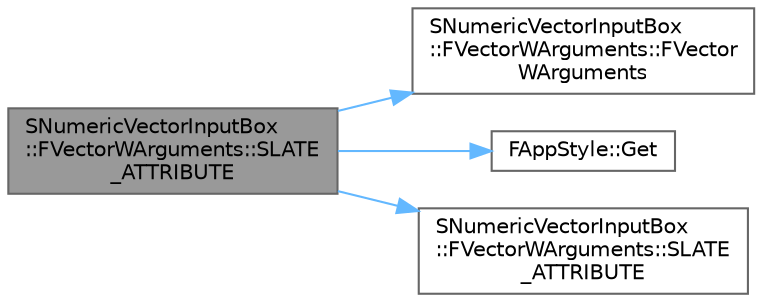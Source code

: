 digraph "SNumericVectorInputBox::FVectorWArguments::SLATE_ATTRIBUTE"
{
 // INTERACTIVE_SVG=YES
 // LATEX_PDF_SIZE
  bgcolor="transparent";
  edge [fontname=Helvetica,fontsize=10,labelfontname=Helvetica,labelfontsize=10];
  node [fontname=Helvetica,fontsize=10,shape=box,height=0.2,width=0.4];
  rankdir="LR";
  Node1 [id="Node000001",label="SNumericVectorInputBox\l::FVectorWArguments::SLATE\l_ATTRIBUTE",height=0.2,width=0.4,color="gray40", fillcolor="grey60", style="filled", fontcolor="black",tooltip="The DisplayName of the W component of the vector."];
  Node1 -> Node2 [id="edge1_Node000001_Node000002",color="steelblue1",style="solid",tooltip=" "];
  Node2 [id="Node000002",label="SNumericVectorInputBox\l::FVectorWArguments::FVector\lWArguments",height=0.2,width=0.4,color="grey40", fillcolor="white", style="filled",URL="$db/dd3/structSNumericVectorInputBox_1_1FVectorWArguments.html#a5fc1d48c818cc7ffb67a528a6dfacda6",tooltip=" "];
  Node1 -> Node3 [id="edge2_Node000001_Node000003",color="steelblue1",style="solid",tooltip=" "];
  Node3 [id="Node000003",label="FAppStyle::Get",height=0.2,width=0.4,color="grey40", fillcolor="white", style="filled",URL="$d3/d1e/classFAppStyle.html#abf8a86ffff62afc3c225cf5553bf58ee",tooltip=" "];
  Node1 -> Node4 [id="edge3_Node000001_Node000004",color="steelblue1",style="solid",tooltip=" "];
  Node4 [id="Node000004",label="SNumericVectorInputBox\l::FVectorWArguments::SLATE\l_ATTRIBUTE",height=0.2,width=0.4,color="grey40", fillcolor="white", style="filled",URL="$db/dd3/structSNumericVectorInputBox_1_1FVectorWArguments.html#a881ed1ebf33a9581048953564ad947b6",tooltip="W Component of the vector."];
}
